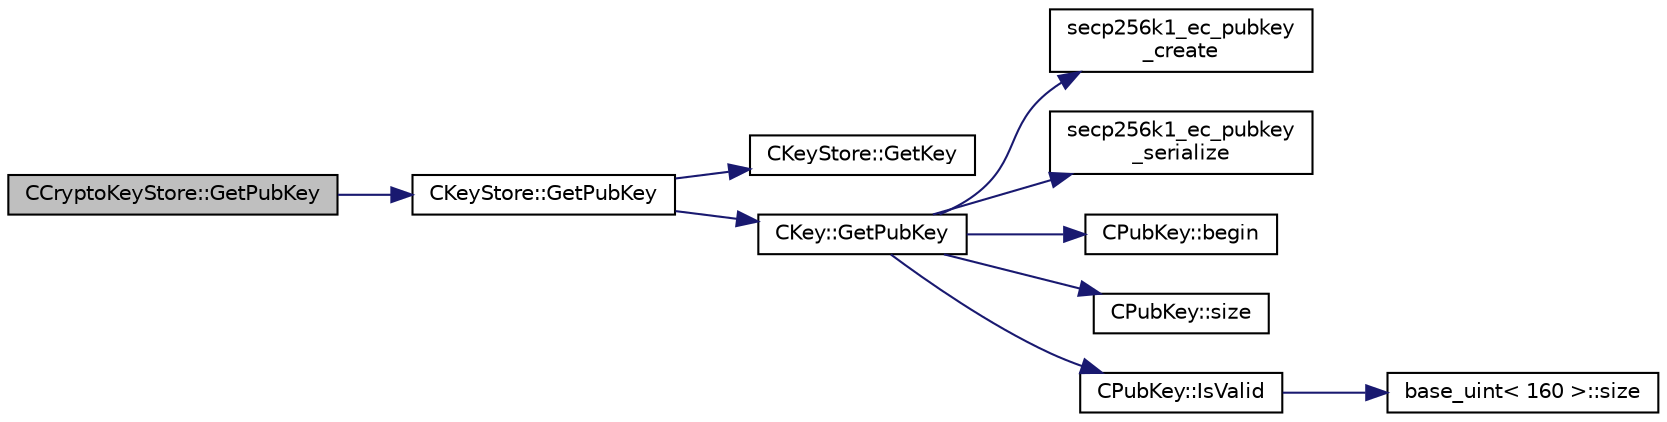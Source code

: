 digraph "CCryptoKeyStore::GetPubKey"
{
  edge [fontname="Helvetica",fontsize="10",labelfontname="Helvetica",labelfontsize="10"];
  node [fontname="Helvetica",fontsize="10",shape=record];
  rankdir="LR";
  Node82 [label="CCryptoKeyStore::GetPubKey",height=0.2,width=0.4,color="black", fillcolor="grey75", style="filled", fontcolor="black"];
  Node82 -> Node83 [color="midnightblue",fontsize="10",style="solid",fontname="Helvetica"];
  Node83 [label="CKeyStore::GetPubKey",height=0.2,width=0.4,color="black", fillcolor="white", style="filled",URL="$class_c_key_store.html#ab83687ea4c9df138b21f6ec3e9809f42"];
  Node83 -> Node84 [color="midnightblue",fontsize="10",style="solid",fontname="Helvetica"];
  Node84 [label="CKeyStore::GetKey",height=0.2,width=0.4,color="black", fillcolor="white", style="filled",URL="$class_c_key_store.html#a2dffca468fef2e5da2e42a7c983d968a"];
  Node83 -> Node85 [color="midnightblue",fontsize="10",style="solid",fontname="Helvetica"];
  Node85 [label="CKey::GetPubKey",height=0.2,width=0.4,color="black", fillcolor="white", style="filled",URL="$class_c_key.html#aa1085c59603a62db6ec776300f250337"];
  Node85 -> Node86 [color="midnightblue",fontsize="10",style="solid",fontname="Helvetica"];
  Node86 [label="secp256k1_ec_pubkey\l_create",height=0.2,width=0.4,color="black", fillcolor="white", style="filled",URL="$secp256k1_8h.html#a7438071aa8a6dc4697abe4f4659f2161",tooltip="Compute the public key for a secret key. "];
  Node85 -> Node87 [color="midnightblue",fontsize="10",style="solid",fontname="Helvetica"];
  Node87 [label="secp256k1_ec_pubkey\l_serialize",height=0.2,width=0.4,color="black", fillcolor="white", style="filled",URL="$secp256k1_8h.html#a34977bf00322e510e881160c421836d7",tooltip="Serialize a pubkey object into a serialized byte sequence. "];
  Node85 -> Node88 [color="midnightblue",fontsize="10",style="solid",fontname="Helvetica"];
  Node88 [label="CPubKey::begin",height=0.2,width=0.4,color="black", fillcolor="white", style="filled",URL="$class_c_pub_key.html#a859ab9909d68092d6d4fc739237ab358"];
  Node85 -> Node89 [color="midnightblue",fontsize="10",style="solid",fontname="Helvetica"];
  Node89 [label="CPubKey::size",height=0.2,width=0.4,color="black", fillcolor="white", style="filled",URL="$class_c_pub_key.html#a6bb28fcf0a5f799c69f5b7269363b309"];
  Node85 -> Node90 [color="midnightblue",fontsize="10",style="solid",fontname="Helvetica"];
  Node90 [label="CPubKey::IsValid",height=0.2,width=0.4,color="black", fillcolor="white", style="filled",URL="$class_c_pub_key.html#a4fa94293cf8577fd039b9a133f6c7f30"];
  Node90 -> Node91 [color="midnightblue",fontsize="10",style="solid",fontname="Helvetica"];
  Node91 [label="base_uint\< 160 \>::size",height=0.2,width=0.4,color="black", fillcolor="white", style="filled",URL="$classbase__uint.html#a1f49b034e686269601ea89b0319b8004"];
}
